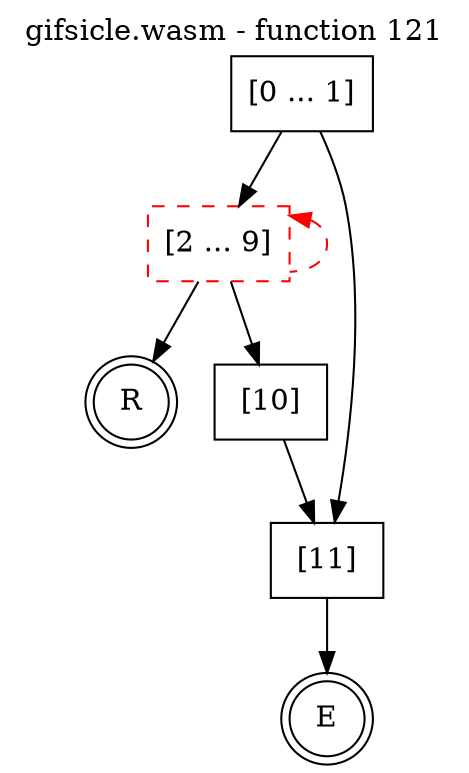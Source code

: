 digraph finite_state_machine {
    label = "gifsicle.wasm - function 121"
    labelloc =  t
    labelfontsize = 16
    labelfontcolor = black
    labelfontname = "Helvetica"
    node [shape = doublecircle]; E R ;
    node [shape = box];
    node [shape=box, color=black, style=solid] 0[label="[0 ... 1]"]
    node [shape=box, color=red, style=dashed] 2[label="[2 ... 9]"]
    node [shape=box, color=black, style=solid] 10[label="[10]"]
    node [shape=box, color=black, style=solid] 11[label="[11]"]
    node [shape=box, color=black, style=solid] R[label="R"]
    0 -> 2;
    0 -> 11;
    2 -> 10;
    2 -> R;
    2 -> 2[style="dashed" color="red" dir=back];
    10 -> 11;
    11 -> E;
}
